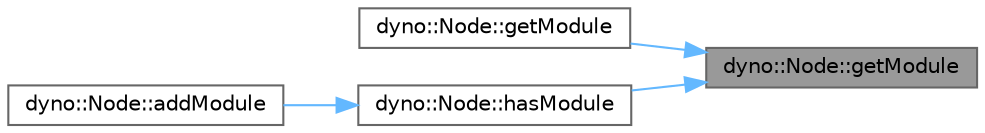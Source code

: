 digraph "dyno::Node::getModule"
{
 // LATEX_PDF_SIZE
  bgcolor="transparent";
  edge [fontname=Helvetica,fontsize=10,labelfontname=Helvetica,labelfontsize=10];
  node [fontname=Helvetica,fontsize=10,shape=box,height=0.2,width=0.4];
  rankdir="RL";
  Node1 [id="Node000001",label="dyno::Node::getModule",height=0.2,width=0.4,color="gray40", fillcolor="grey60", style="filled", fontcolor="black",tooltip="Get the Module by the module class name."];
  Node1 -> Node2 [id="edge1_Node000001_Node000002",dir="back",color="steelblue1",style="solid",tooltip=" "];
  Node2 [id="Node000002",label="dyno::Node::getModule",height=0.2,width=0.4,color="grey40", fillcolor="white", style="filled",URL="$classdyno_1_1_node.html#abbffc5b076aaef1fa5d1cfa0c72457fb",tooltip=" "];
  Node1 -> Node3 [id="edge2_Node000001_Node000003",dir="back",color="steelblue1",style="solid",tooltip=" "];
  Node3 [id="Node000003",label="dyno::Node::hasModule",height=0.2,width=0.4,color="grey40", fillcolor="white", style="filled",URL="$classdyno_1_1_node.html#af81ba4994d4f1eb41930642dfa667cc1",tooltip=" "];
  Node3 -> Node4 [id="edge3_Node000003_Node000004",dir="back",color="steelblue1",style="solid",tooltip=" "];
  Node4 [id="Node000004",label="dyno::Node::addModule",height=0.2,width=0.4,color="grey40", fillcolor="white", style="filled",URL="$classdyno_1_1_node.html#a658a557369febedc26a42fb9f07a0a5d",tooltip=" "];
}
